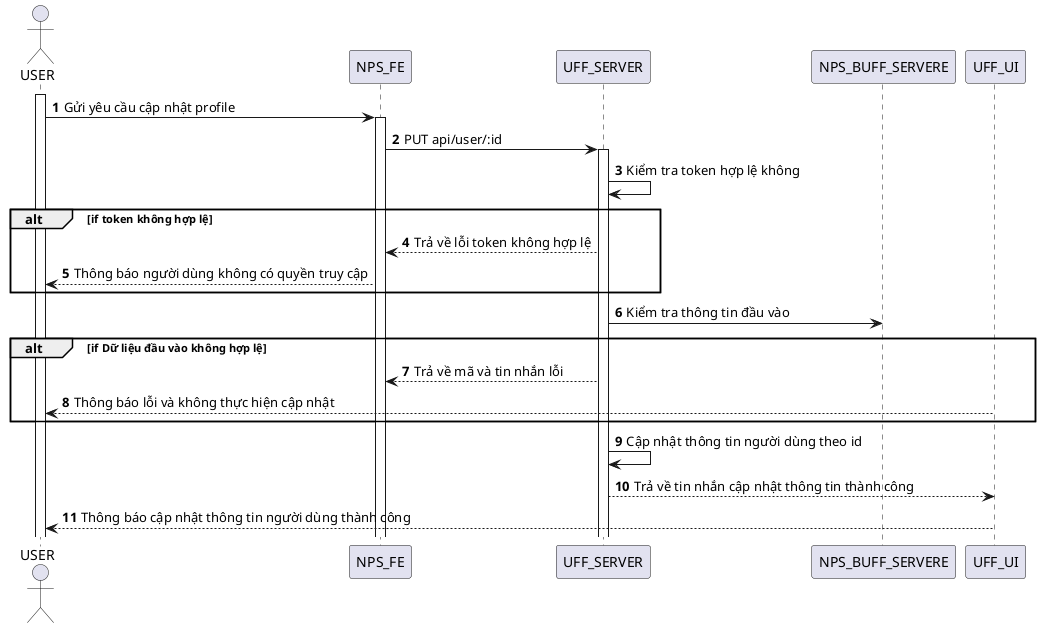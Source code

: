 @startuml
autonumber
actor USER
activate USER
USER -> NPS_FE: Gửi yêu cầu cập nhật profile
activate NPS_FE
NPS_FE -> UFF_SERVER: PUT api/user/:id
activate UFF_SERVER
UFF_SERVER -> UFF_SERVER: Kiểm tra token hợp lệ không

alt if token không hợp lệ
UFF_SERVER --> NPS_FE: Trả về lỗi token không hợp lệ
NPS_FE --> USER: Thông báo người dùng không có quyền truy cập
end

UFF_SERVER -> NPS_BUFF_SERVERE:Kiểm tra thông tin đầu vào
alt if Dữ liệu đầu vào không hợp lệ
UFF_SERVER --> NPS_FE: Trả về mã và tin nhắn lỗi
UFF_UI --> USER: Thông báo lỗi và không thực hiện cập nhật
end alt

UFF_SERVER -> UFF_SERVER: Cập nhật thông tin người dùng theo id
UFF_SERVER --> UFF_UI: Trả về tin nhắn cập nhật thông tin thành công
UFF_UI --> USER: Thông báo cập nhật thông tin người dùng thành công
@enduml